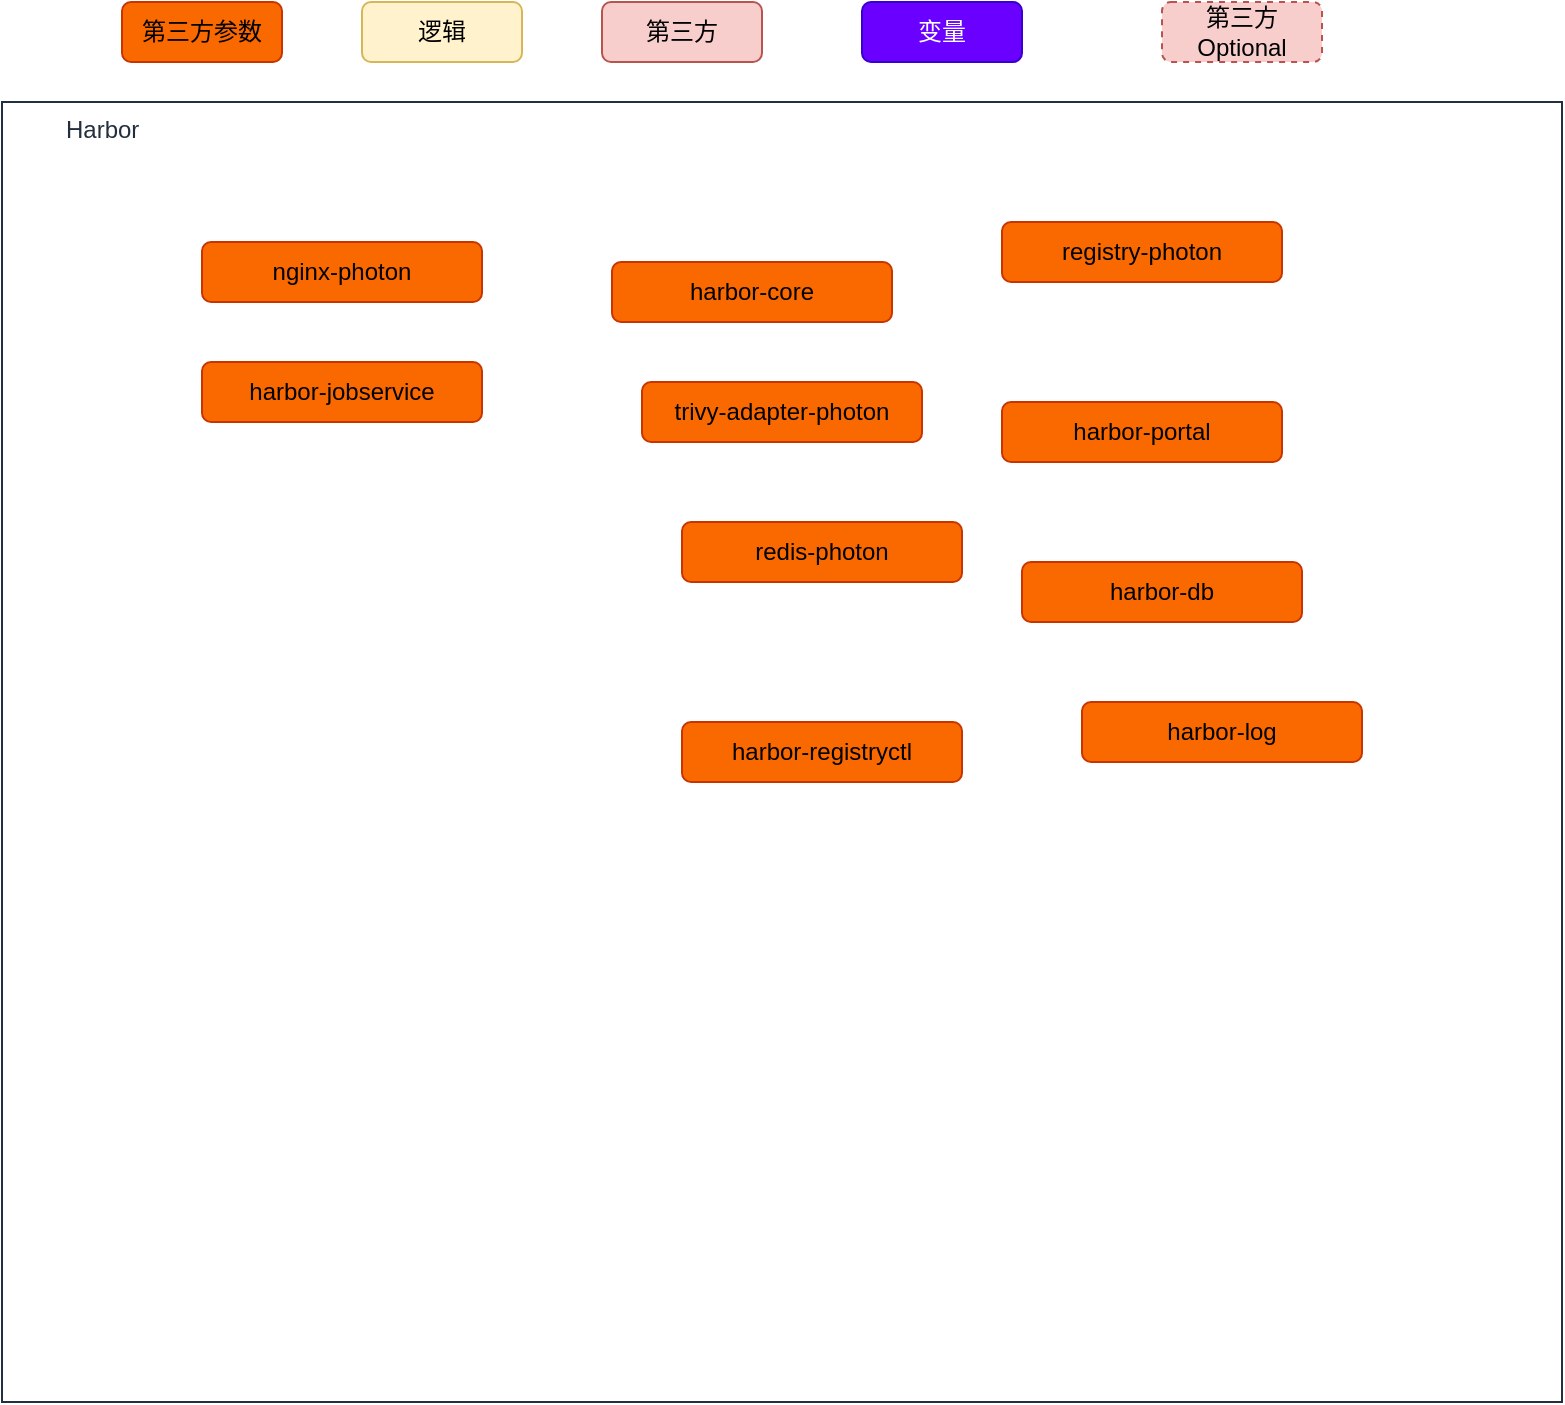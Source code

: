 <mxfile>
    <diagram id="Kv8KQUVrkOVbgMGfl4k4" name="harbor-components">
        <mxGraphModel dx="1093" dy="374" grid="1" gridSize="10" guides="1" tooltips="1" connect="1" arrows="1" fold="1" page="1" pageScale="1" pageWidth="850" pageHeight="1100" math="0" shadow="0">
            <root>
                <mxCell id="0"/>
                <mxCell id="1" parent="0"/>
                <mxCell id="2" value="逻辑" style="rounded=1;whiteSpace=wrap;html=1;fillColor=#fff2cc;strokeColor=#d6b656;" parent="1" vertex="1">
                    <mxGeometry x="230" y="30" width="80" height="30" as="geometry"/>
                </mxCell>
                <mxCell id="3" value="第三方" style="rounded=1;whiteSpace=wrap;html=1;fillColor=#f8cecc;strokeColor=#b85450;" parent="1" vertex="1">
                    <mxGeometry x="350" y="30" width="80" height="30" as="geometry"/>
                </mxCell>
                <mxCell id="4" value="变量" style="rounded=1;whiteSpace=wrap;html=1;fillColor=#6a00ff;strokeColor=#3700CC;fontColor=#ffffff;" parent="1" vertex="1">
                    <mxGeometry x="480" y="30" width="80" height="30" as="geometry"/>
                </mxCell>
                <mxCell id="5" value="第三方&lt;br&gt;Optional" style="rounded=1;whiteSpace=wrap;html=1;fillColor=#f8cecc;strokeColor=#b85450;dashed=1;" parent="1" vertex="1">
                    <mxGeometry x="630" y="30" width="80" height="30" as="geometry"/>
                </mxCell>
                <mxCell id="6" value="第三方参数" style="rounded=1;whiteSpace=wrap;html=1;fillColor=#fa6800;strokeColor=#C73500;fontColor=#000000;" parent="1" vertex="1">
                    <mxGeometry x="110" y="30" width="80" height="30" as="geometry"/>
                </mxCell>
                <mxCell id="7" value="Harbor" style="points=[[0,0],[0.25,0],[0.5,0],[0.75,0],[1,0],[1,0.25],[1,0.5],[1,0.75],[1,1],[0.75,1],[0.5,1],[0.25,1],[0,1],[0,0.75],[0,0.5],[0,0.25]];outlineConnect=0;gradientColor=none;html=1;whiteSpace=wrap;fontSize=12;fontStyle=0;strokeColor=#232F3E;fillColor=none;verticalAlign=top;align=left;spacingLeft=30;fontColor=#232F3E;dashed=0;labelBackgroundColor=#ffffff;container=1;pointerEvents=0;collapsible=0;recursiveResize=0;" parent="1" vertex="1">
                    <mxGeometry x="50" y="80" width="780" height="650" as="geometry"/>
                </mxCell>
                <mxCell id="8" value="nginx-photon" style="rounded=1;whiteSpace=wrap;html=1;fillColor=#fa6800;strokeColor=#C73500;fontColor=#000000;" parent="7" vertex="1">
                    <mxGeometry x="100" y="70" width="140" height="30" as="geometry"/>
                </mxCell>
                <mxCell id="9" value="harbor-jobservice" style="rounded=1;whiteSpace=wrap;html=1;fillColor=#fa6800;strokeColor=#C73500;fontColor=#000000;" parent="7" vertex="1">
                    <mxGeometry x="100" y="130" width="140" height="30" as="geometry"/>
                </mxCell>
                <mxCell id="10" value="harbor-core" style="rounded=1;whiteSpace=wrap;html=1;fillColor=#fa6800;strokeColor=#C73500;fontColor=#000000;" parent="7" vertex="1">
                    <mxGeometry x="305" y="80" width="140" height="30" as="geometry"/>
                </mxCell>
                <mxCell id="11" value="trivy-adapter-photon" style="rounded=1;whiteSpace=wrap;html=1;fillColor=#fa6800;strokeColor=#C73500;fontColor=#000000;" parent="7" vertex="1">
                    <mxGeometry x="320" y="140" width="140" height="30" as="geometry"/>
                </mxCell>
                <mxCell id="12" value="registry-photon" style="rounded=1;whiteSpace=wrap;html=1;fillColor=#fa6800;strokeColor=#C73500;fontColor=#000000;" parent="7" vertex="1">
                    <mxGeometry x="500" y="60" width="140" height="30" as="geometry"/>
                </mxCell>
                <mxCell id="13" value="harbor-portal" style="rounded=1;whiteSpace=wrap;html=1;fillColor=#fa6800;strokeColor=#C73500;fontColor=#000000;" parent="7" vertex="1">
                    <mxGeometry x="500" y="150" width="140" height="30" as="geometry"/>
                </mxCell>
                <mxCell id="14" value="redis-photon" style="rounded=1;whiteSpace=wrap;html=1;fillColor=#fa6800;strokeColor=#C73500;fontColor=#000000;" parent="7" vertex="1">
                    <mxGeometry x="340" y="210" width="140" height="30" as="geometry"/>
                </mxCell>
                <mxCell id="15" value="harbor-db" style="rounded=1;whiteSpace=wrap;html=1;fillColor=#fa6800;strokeColor=#C73500;fontColor=#000000;" parent="7" vertex="1">
                    <mxGeometry x="510" y="230" width="140" height="30" as="geometry"/>
                </mxCell>
                <mxCell id="16" value="harbor-registryctl" style="rounded=1;whiteSpace=wrap;html=1;fillColor=#fa6800;strokeColor=#C73500;fontColor=#000000;" parent="7" vertex="1">
                    <mxGeometry x="340" y="310" width="140" height="30" as="geometry"/>
                </mxCell>
                <mxCell id="17" value="harbor-log" style="rounded=1;whiteSpace=wrap;html=1;fillColor=#fa6800;strokeColor=#C73500;fontColor=#000000;" parent="7" vertex="1">
                    <mxGeometry x="540" y="300" width="140" height="30" as="geometry"/>
                </mxCell>
            </root>
        </mxGraphModel>
    </diagram>
</mxfile>
